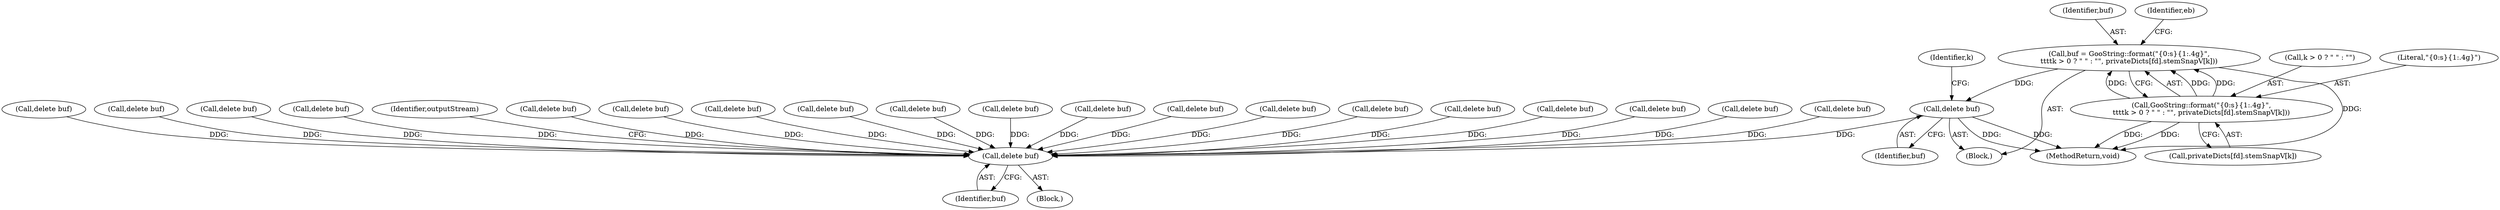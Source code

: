 digraph "0_poppler_da63c35549e8852a410946ab016a3f25ac701bdf@pointer" {
"1001013" [label="(Call,buf = GooString::format(\"{0:s}{1:.4g}\",\n\t\t\t\tk > 0 ? \" \" : \"\", privateDicts[fd].stemSnapV[k]))"];
"1001015" [label="(Call,GooString::format(\"{0:s}{1:.4g}\",\n\t\t\t\tk > 0 ? \" \" : \"\", privateDicts[fd].stemSnapV[k]))"];
"1001034" [label="(Call,delete buf)"];
"1000355" [label="(Call,delete buf)"];
"1001013" [label="(Call,buf = GooString::format(\"{0:s}{1:.4g}\",\n\t\t\t\tk > 0 ? \" \" : \"\", privateDicts[fd].stemSnapV[k]))"];
"1001014" [label="(Identifier,buf)"];
"1000762" [label="(Call,delete buf)"];
"1000842" [label="(Call,delete buf)"];
"1000658" [label="(Call,delete buf)"];
"1000912" [label="(Call,delete buf)"];
"1000356" [label="(Identifier,buf)"];
"1000355" [label="(Call,delete buf)"];
"1000295" [label="(Block,)"];
"1001135" [label="(Call,delete buf)"];
"1001035" [label="(Identifier,buf)"];
"1000529" [label="(Call,delete buf)"];
"1000497" [label="(Call,delete buf)"];
"1001111" [label="(Call,delete buf)"];
"1000814" [label="(Call,delete buf)"];
"1001015" [label="(Call,GooString::format(\"{0:s}{1:.4g}\",\n\t\t\t\tk > 0 ? \" \" : \"\", privateDicts[fd].stemSnapV[k]))"];
"1000890" [label="(Call,delete buf)"];
"1001087" [label="(Call,delete buf)"];
"1001012" [label="(Block,)"];
"1000934" [label="(Call,delete buf)"];
"1000477" [label="(Call,delete buf)"];
"1001017" [label="(Call,k > 0 ? \" \" : \"\")"];
"1000866" [label="(Call,delete buf)"];
"1000710" [label="(Call,delete buf)"];
"1000358" [label="(Identifier,outputStream)"];
"1001023" [label="(Call,privateDicts[fd].stemSnapV[k])"];
"1001016" [label="(Literal,\"{0:s}{1:.4g}\")"];
"1000982" [label="(Call,delete buf)"];
"1001032" [label="(Identifier,eb)"];
"1001258" [label="(Call,delete buf)"];
"1000545" [label="(Call,delete buf)"];
"1001034" [label="(Call,delete buf)"];
"1001011" [label="(Identifier,k)"];
"1001475" [label="(MethodReturn,void)"];
"1001063" [label="(Call,delete buf)"];
"1001013" -> "1001012"  [label="AST: "];
"1001013" -> "1001015"  [label="CFG: "];
"1001014" -> "1001013"  [label="AST: "];
"1001015" -> "1001013"  [label="AST: "];
"1001032" -> "1001013"  [label="CFG: "];
"1001013" -> "1001475"  [label="DDG: "];
"1001015" -> "1001013"  [label="DDG: "];
"1001015" -> "1001013"  [label="DDG: "];
"1001015" -> "1001013"  [label="DDG: "];
"1001013" -> "1001034"  [label="DDG: "];
"1001015" -> "1001023"  [label="CFG: "];
"1001016" -> "1001015"  [label="AST: "];
"1001017" -> "1001015"  [label="AST: "];
"1001023" -> "1001015"  [label="AST: "];
"1001015" -> "1001475"  [label="DDG: "];
"1001015" -> "1001475"  [label="DDG: "];
"1001034" -> "1001012"  [label="AST: "];
"1001034" -> "1001035"  [label="CFG: "];
"1001035" -> "1001034"  [label="AST: "];
"1001011" -> "1001034"  [label="CFG: "];
"1001034" -> "1001475"  [label="DDG: "];
"1001034" -> "1001475"  [label="DDG: "];
"1001034" -> "1000355"  [label="DDG: "];
"1000355" -> "1000295"  [label="AST: "];
"1000355" -> "1000356"  [label="CFG: "];
"1000356" -> "1000355"  [label="AST: "];
"1000358" -> "1000355"  [label="CFG: "];
"1000934" -> "1000355"  [label="DDG: "];
"1000497" -> "1000355"  [label="DDG: "];
"1001087" -> "1000355"  [label="DDG: "];
"1000545" -> "1000355"  [label="DDG: "];
"1001063" -> "1000355"  [label="DDG: "];
"1001135" -> "1000355"  [label="DDG: "];
"1000658" -> "1000355"  [label="DDG: "];
"1001258" -> "1000355"  [label="DDG: "];
"1000477" -> "1000355"  [label="DDG: "];
"1000912" -> "1000355"  [label="DDG: "];
"1001111" -> "1000355"  [label="DDG: "];
"1000890" -> "1000355"  [label="DDG: "];
"1000866" -> "1000355"  [label="DDG: "];
"1000710" -> "1000355"  [label="DDG: "];
"1000842" -> "1000355"  [label="DDG: "];
"1000529" -> "1000355"  [label="DDG: "];
"1000814" -> "1000355"  [label="DDG: "];
"1000762" -> "1000355"  [label="DDG: "];
"1000982" -> "1000355"  [label="DDG: "];
}
